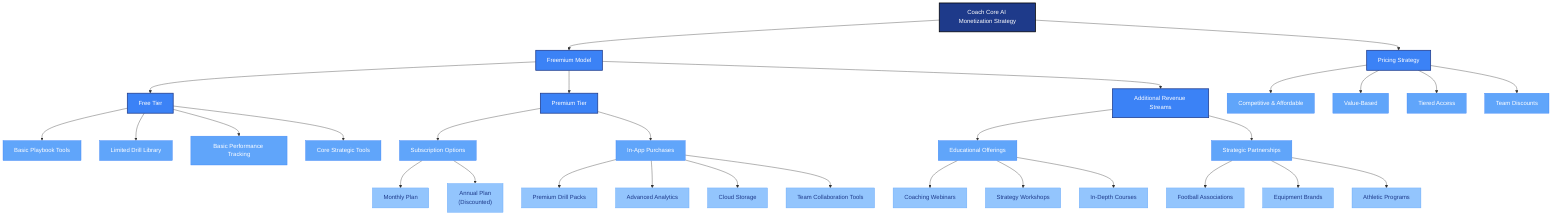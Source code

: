 flowchart TD
    title["Coach Core AI Monetization Strategy"]
    
    title --> model["Freemium Model"]
    
    model --> free["Free Tier"]
    model --> premium["Premium Tier"]
    model --> additional["Additional Revenue Streams"]
    
    %% Free Tier Details
    free --> f1["Basic Playbook Tools"]
    free --> f2["Limited Drill Library"]
    free --> f3["Basic Performance Tracking"]
    free --> f4["Core Strategic Tools"]
    
    %% Premium Tier Details
    premium --> subscription["Subscription Options"]
    premium --> inapp["In-App Purchases"]
    
    subscription --> monthly["Monthly Plan"]
    subscription --> annual["Annual Plan\n(Discounted)"]
    
    inapp --> ip1["Premium Drill Packs"]
    inapp --> ip2["Advanced Analytics"]
    inapp --> ip3["Cloud Storage"]
    inapp --> ip4["Team Collaboration Tools"]
    
    %% Additional Revenue
    additional --> edu["Educational Offerings"]
    additional --> partner["Strategic Partnerships"]
    
    edu --> e1["Coaching Webinars"]
    edu --> e2["Strategy Workshops"]
    edu --> e3["In-Depth Courses"]
    
    partner --> p1["Football Associations"]
    partner --> p2["Equipment Brands"]
    partner --> p3["Athletic Programs"]
    
    %% Pricing Strategy
    title --> pricing["Pricing Strategy"]
    
    pricing --> price1["Competitive & Affordable"]
    pricing --> price2["Value-Based"]
    pricing --> price3["Tiered Access"]
    pricing --> price4["Team Discounts"]

    classDef title fill:#1e3a8a,color:white,stroke:#000,stroke-width:2px
    classDef primary fill:#3b82f6,color:white,stroke:#1e3a8a,stroke-width:2px
    classDef secondary fill:#60a5fa,color:white,stroke:#3b82f6,stroke-width:1px
    classDef tertiary fill:#93c5fd,color:#1e3a8a,stroke:#60a5fa,stroke-width:1px
    
    class title title
    class model,free,premium,additional,pricing primary
    class f1,f2,f3,f4,subscription,inapp,edu,partner,price1,price2,price3,price4 secondary
    class monthly,annual,ip1,ip2,ip3,ip4,e1,e2,e3,p1,p2,p3 tertiary